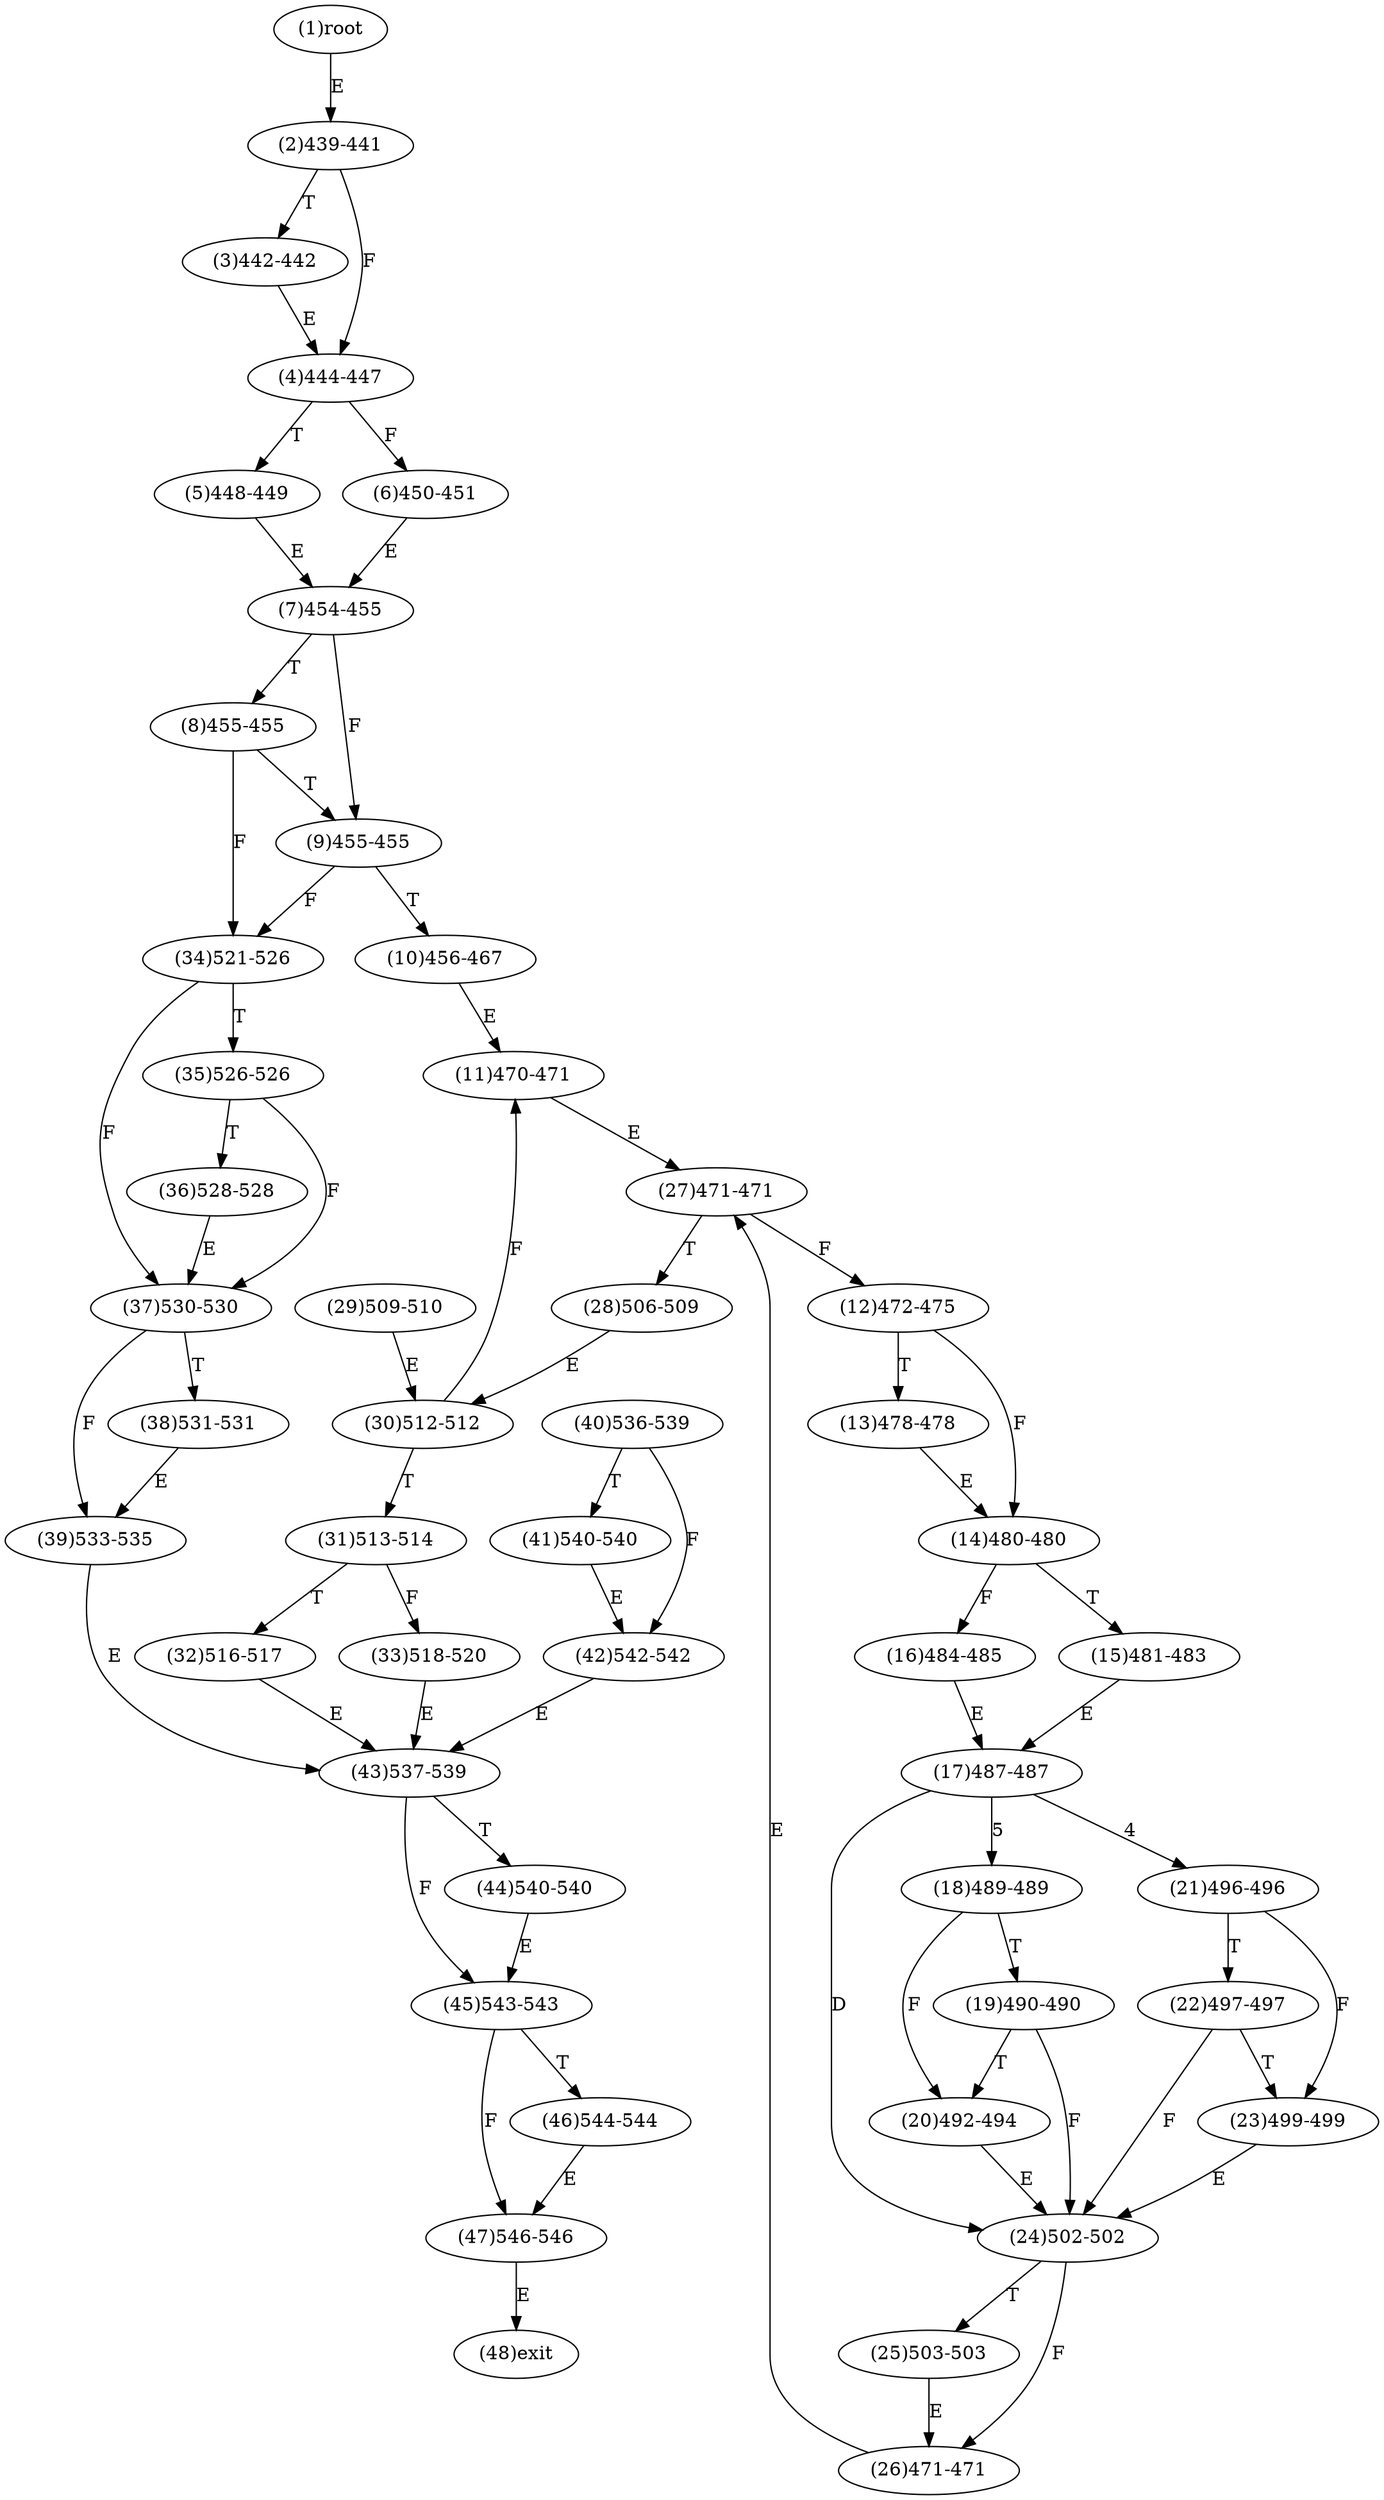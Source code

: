 digraph "" { 
1[ label="(1)root"];
2[ label="(2)439-441"];
3[ label="(3)442-442"];
4[ label="(4)444-447"];
5[ label="(5)448-449"];
6[ label="(6)450-451"];
7[ label="(7)454-455"];
8[ label="(8)455-455"];
9[ label="(9)455-455"];
10[ label="(10)456-467"];
11[ label="(11)470-471"];
12[ label="(12)472-475"];
13[ label="(13)478-478"];
14[ label="(14)480-480"];
15[ label="(15)481-483"];
17[ label="(17)487-487"];
16[ label="(16)484-485"];
19[ label="(19)490-490"];
18[ label="(18)489-489"];
21[ label="(21)496-496"];
20[ label="(20)492-494"];
23[ label="(23)499-499"];
22[ label="(22)497-497"];
25[ label="(25)503-503"];
24[ label="(24)502-502"];
27[ label="(27)471-471"];
26[ label="(26)471-471"];
29[ label="(29)509-510"];
28[ label="(28)506-509"];
31[ label="(31)513-514"];
30[ label="(30)512-512"];
34[ label="(34)521-526"];
35[ label="(35)526-526"];
32[ label="(32)516-517"];
33[ label="(33)518-520"];
38[ label="(38)531-531"];
39[ label="(39)533-535"];
36[ label="(36)528-528"];
37[ label="(37)530-530"];
42[ label="(42)542-542"];
43[ label="(43)537-539"];
40[ label="(40)536-539"];
41[ label="(41)540-540"];
46[ label="(46)544-544"];
47[ label="(47)546-546"];
44[ label="(44)540-540"];
45[ label="(45)543-543"];
48[ label="(48)exit"];
1->2[ label="E"];
2->4[ label="F"];
2->3[ label="T"];
3->4[ label="E"];
4->6[ label="F"];
4->5[ label="T"];
5->7[ label="E"];
6->7[ label="E"];
7->9[ label="F"];
7->8[ label="T"];
8->34[ label="F"];
8->9[ label="T"];
9->34[ label="F"];
9->10[ label="T"];
10->11[ label="E"];
11->27[ label="E"];
12->14[ label="F"];
12->13[ label="T"];
13->14[ label="E"];
14->16[ label="F"];
14->15[ label="T"];
15->17[ label="E"];
16->17[ label="E"];
17->21[ label="4"];
17->18[ label="5"];
17->24[ label="D"];
18->20[ label="F"];
18->19[ label="T"];
19->24[ label="F"];
19->20[ label="T"];
20->24[ label="E"];
21->23[ label="F"];
21->22[ label="T"];
22->24[ label="F"];
22->23[ label="T"];
23->24[ label="E"];
24->26[ label="F"];
24->25[ label="T"];
25->26[ label="E"];
26->27[ label="E"];
27->12[ label="F"];
27->28[ label="T"];
28->30[ label="E"];
29->30[ label="E"];
30->11[ label="F"];
30->31[ label="T"];
31->33[ label="F"];
31->32[ label="T"];
32->43[ label="E"];
33->43[ label="E"];
34->37[ label="F"];
34->35[ label="T"];
35->37[ label="F"];
35->36[ label="T"];
36->37[ label="E"];
37->39[ label="F"];
37->38[ label="T"];
38->39[ label="E"];
39->43[ label="E"];
40->42[ label="F"];
40->41[ label="T"];
41->42[ label="E"];
42->43[ label="E"];
43->45[ label="F"];
43->44[ label="T"];
44->45[ label="E"];
45->47[ label="F"];
45->46[ label="T"];
46->47[ label="E"];
47->48[ label="E"];
}